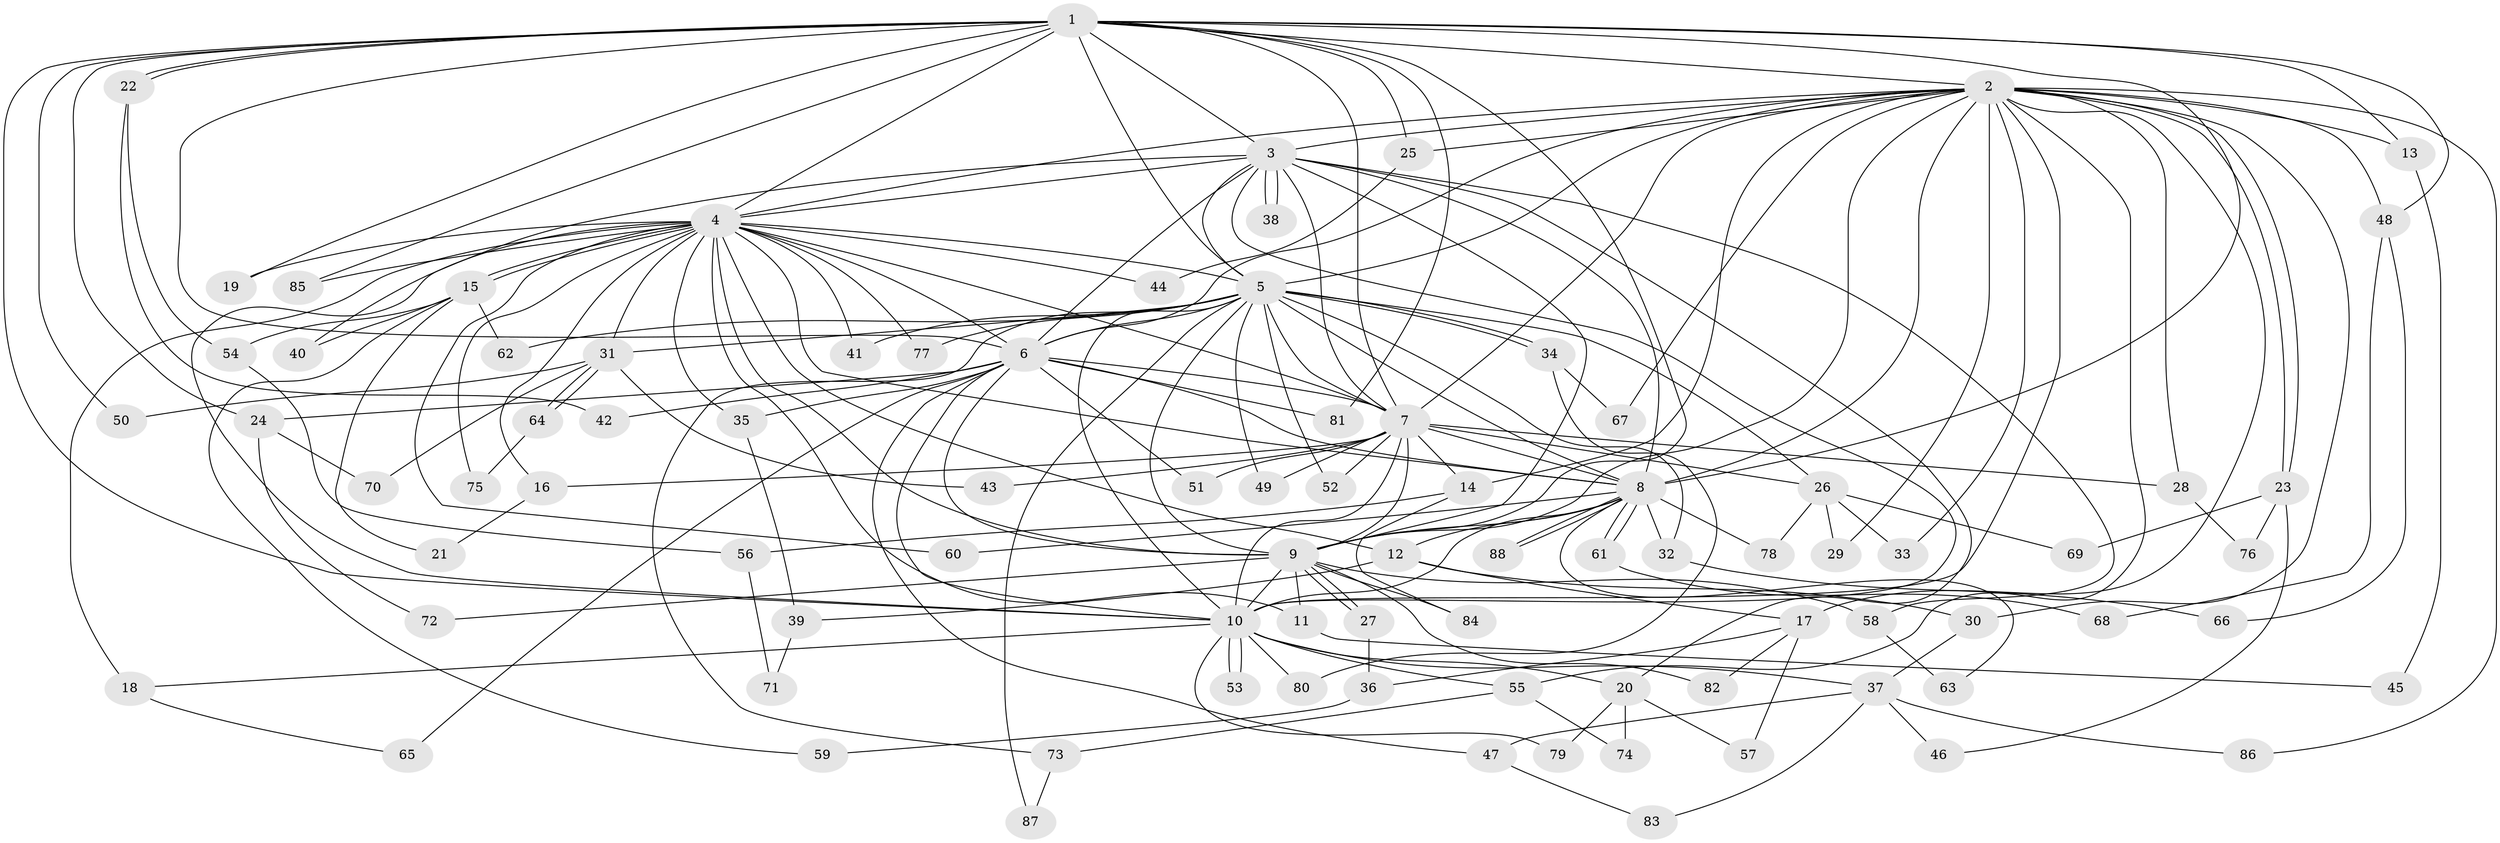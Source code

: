 // coarse degree distribution, {21: 0.01639344262295082, 26: 0.01639344262295082, 12: 0.01639344262295082, 2: 0.5409836065573771, 3: 0.11475409836065574, 6: 0.01639344262295082, 4: 0.09836065573770492, 5: 0.03278688524590164, 1: 0.11475409836065574, 8: 0.01639344262295082, 15: 0.01639344262295082}
// Generated by graph-tools (version 1.1) at 2025/46/03/04/25 21:46:40]
// undirected, 88 vertices, 201 edges
graph export_dot {
graph [start="1"]
  node [color=gray90,style=filled];
  1;
  2;
  3;
  4;
  5;
  6;
  7;
  8;
  9;
  10;
  11;
  12;
  13;
  14;
  15;
  16;
  17;
  18;
  19;
  20;
  21;
  22;
  23;
  24;
  25;
  26;
  27;
  28;
  29;
  30;
  31;
  32;
  33;
  34;
  35;
  36;
  37;
  38;
  39;
  40;
  41;
  42;
  43;
  44;
  45;
  46;
  47;
  48;
  49;
  50;
  51;
  52;
  53;
  54;
  55;
  56;
  57;
  58;
  59;
  60;
  61;
  62;
  63;
  64;
  65;
  66;
  67;
  68;
  69;
  70;
  71;
  72;
  73;
  74;
  75;
  76;
  77;
  78;
  79;
  80;
  81;
  82;
  83;
  84;
  85;
  86;
  87;
  88;
  1 -- 2;
  1 -- 3;
  1 -- 4;
  1 -- 5;
  1 -- 6;
  1 -- 7;
  1 -- 8;
  1 -- 9;
  1 -- 10;
  1 -- 13;
  1 -- 19;
  1 -- 22;
  1 -- 22;
  1 -- 24;
  1 -- 25;
  1 -- 48;
  1 -- 50;
  1 -- 81;
  1 -- 85;
  2 -- 3;
  2 -- 4;
  2 -- 5;
  2 -- 6;
  2 -- 7;
  2 -- 8;
  2 -- 9;
  2 -- 10;
  2 -- 13;
  2 -- 14;
  2 -- 17;
  2 -- 23;
  2 -- 23;
  2 -- 25;
  2 -- 28;
  2 -- 29;
  2 -- 30;
  2 -- 33;
  2 -- 48;
  2 -- 55;
  2 -- 67;
  2 -- 86;
  3 -- 4;
  3 -- 5;
  3 -- 6;
  3 -- 7;
  3 -- 8;
  3 -- 9;
  3 -- 10;
  3 -- 20;
  3 -- 38;
  3 -- 38;
  3 -- 40;
  3 -- 58;
  4 -- 5;
  4 -- 6;
  4 -- 7;
  4 -- 8;
  4 -- 9;
  4 -- 10;
  4 -- 11;
  4 -- 12;
  4 -- 15;
  4 -- 15;
  4 -- 16;
  4 -- 18;
  4 -- 19;
  4 -- 31;
  4 -- 35;
  4 -- 41;
  4 -- 44;
  4 -- 60;
  4 -- 75;
  4 -- 77;
  4 -- 85;
  5 -- 6;
  5 -- 7;
  5 -- 8;
  5 -- 9;
  5 -- 10;
  5 -- 26;
  5 -- 31;
  5 -- 32;
  5 -- 34;
  5 -- 34;
  5 -- 41;
  5 -- 49;
  5 -- 52;
  5 -- 62;
  5 -- 73;
  5 -- 77;
  5 -- 87;
  6 -- 7;
  6 -- 8;
  6 -- 9;
  6 -- 10;
  6 -- 24;
  6 -- 35;
  6 -- 42;
  6 -- 47;
  6 -- 51;
  6 -- 65;
  6 -- 81;
  7 -- 8;
  7 -- 9;
  7 -- 10;
  7 -- 14;
  7 -- 16;
  7 -- 26;
  7 -- 28;
  7 -- 43;
  7 -- 49;
  7 -- 51;
  7 -- 52;
  8 -- 9;
  8 -- 10;
  8 -- 12;
  8 -- 32;
  8 -- 60;
  8 -- 61;
  8 -- 61;
  8 -- 63;
  8 -- 78;
  8 -- 88;
  8 -- 88;
  9 -- 10;
  9 -- 11;
  9 -- 27;
  9 -- 27;
  9 -- 58;
  9 -- 72;
  9 -- 82;
  9 -- 84;
  10 -- 18;
  10 -- 20;
  10 -- 37;
  10 -- 53;
  10 -- 53;
  10 -- 55;
  10 -- 79;
  10 -- 80;
  11 -- 45;
  12 -- 17;
  12 -- 30;
  12 -- 39;
  13 -- 45;
  14 -- 56;
  14 -- 84;
  15 -- 21;
  15 -- 40;
  15 -- 54;
  15 -- 59;
  15 -- 62;
  16 -- 21;
  17 -- 36;
  17 -- 57;
  17 -- 82;
  18 -- 65;
  20 -- 57;
  20 -- 74;
  20 -- 79;
  22 -- 42;
  22 -- 54;
  23 -- 46;
  23 -- 69;
  23 -- 76;
  24 -- 70;
  24 -- 72;
  25 -- 44;
  26 -- 29;
  26 -- 33;
  26 -- 69;
  26 -- 78;
  27 -- 36;
  28 -- 76;
  30 -- 37;
  31 -- 43;
  31 -- 50;
  31 -- 64;
  31 -- 64;
  31 -- 70;
  32 -- 66;
  34 -- 67;
  34 -- 80;
  35 -- 39;
  36 -- 59;
  37 -- 46;
  37 -- 47;
  37 -- 83;
  37 -- 86;
  39 -- 71;
  47 -- 83;
  48 -- 66;
  48 -- 68;
  54 -- 56;
  55 -- 73;
  55 -- 74;
  56 -- 71;
  58 -- 63;
  61 -- 68;
  64 -- 75;
  73 -- 87;
}
